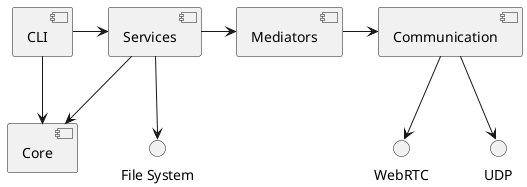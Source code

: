 @startuml Crates

[CLI] --> [Core]
[CLI] -> [Services]
[Services] -> [Mediators]
[Services] -> [Core]
[Services] --> "File System"
[Mediators] -> [Communication]
[Communication] --> WebRTC
[Communication] --> UDP

@enduml